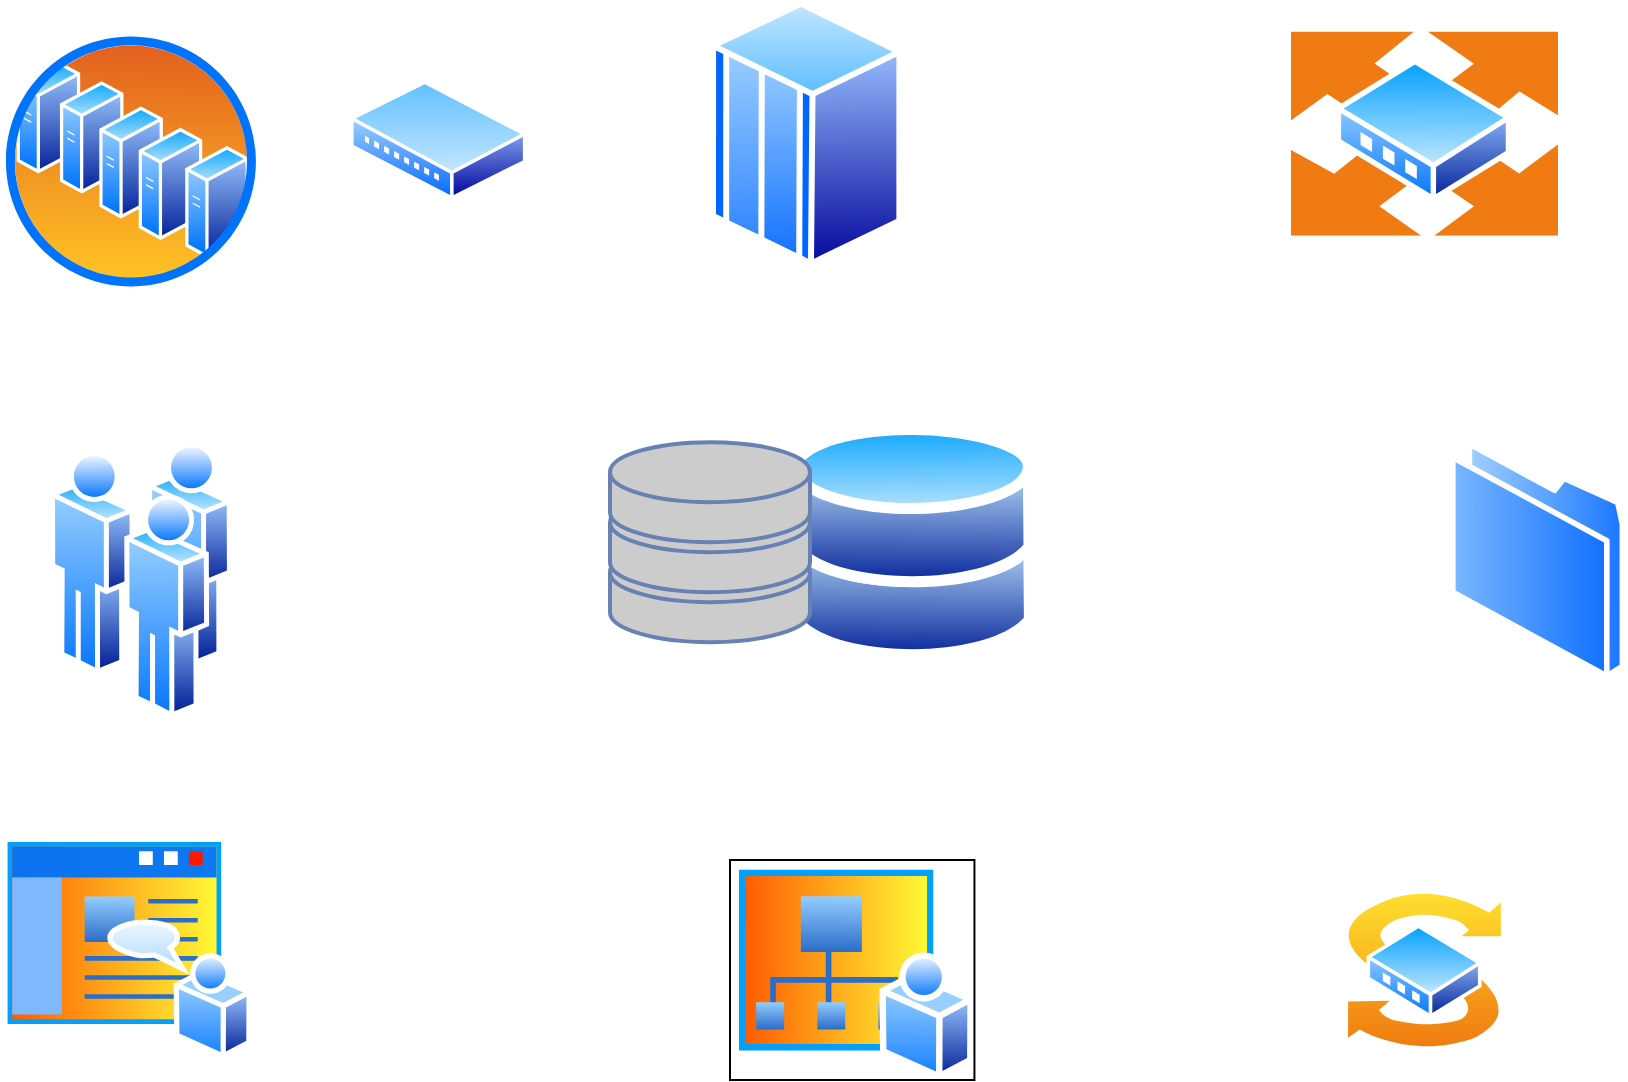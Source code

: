 <mxfile version="14.7.6" type="github" pages="2">
  <diagram id="WzmJHtWN-mCFyKdljRuv" name="Página-1">
    <mxGraphModel dx="1104" dy="692" grid="1" gridSize="10" guides="1" tooltips="1" connect="1" arrows="1" fold="1" page="1" pageScale="1" pageWidth="1100" pageHeight="850" background="none" math="0" shadow="0">
      <root>
        <mxCell id="0" />
        <mxCell id="1" parent="0" />
        <mxCell id="_0pIE6DTACgjI4htQ6qK-1" value="" style="aspect=fixed;perimeter=ellipsePerimeter;html=1;align=center;shadow=0;dashed=0;spacingTop=3;image;image=img/lib/active_directory/databases.svg;" parent="1" vertex="1">
          <mxGeometry x="550" y="291.07" width="122.45" height="120" as="geometry" />
        </mxCell>
        <mxCell id="_0pIE6DTACgjI4htQ6qK-2" value="" style="aspect=fixed;perimeter=ellipsePerimeter;html=1;align=center;shadow=0;dashed=0;spacingTop=3;image;image=img/lib/active_directory/folder.svg;" parent="1" vertex="1">
          <mxGeometry x="880" y="300" width="87.6" height="120" as="geometry" />
        </mxCell>
        <mxCell id="_0pIE6DTACgjI4htQ6qK-3" value="" style="aspect=fixed;perimeter=ellipsePerimeter;html=1;align=center;shadow=0;dashed=0;spacingTop=3;image;image=img/lib/active_directory/mainframe_host.svg;" parent="1" vertex="1">
          <mxGeometry x="510" y="80" width="96.2" height="133.61" as="geometry" />
        </mxCell>
        <mxCell id="_0pIE6DTACgjI4htQ6qK-4" value="" style="aspect=fixed;perimeter=ellipsePerimeter;html=1;align=center;shadow=0;dashed=0;spacingTop=3;image;image=img/lib/active_directory/my_sites.svg;imageBorder=#000000;" parent="1" vertex="1">
          <mxGeometry x="520" y="510" width="122.22" height="110" as="geometry" />
        </mxCell>
        <mxCell id="_0pIE6DTACgjI4htQ6qK-5" value="" style="aspect=fixed;perimeter=ellipsePerimeter;html=1;align=center;shadow=0;dashed=0;spacingTop=3;image;image=img/lib/active_directory/home_page.svg;" parent="1" vertex="1">
          <mxGeometry x="155.46" y="497.1" width="125.46" height="112.9" as="geometry" />
        </mxCell>
        <mxCell id="_0pIE6DTACgjI4htQ6qK-6" value="" style="aspect=fixed;perimeter=ellipsePerimeter;html=1;align=center;shadow=0;dashed=0;spacingTop=3;image;image=img/lib/active_directory/router.svg;" parent="1" vertex="1">
          <mxGeometry x="800" y="95.71" width="134.46" height="102.19" as="geometry" />
        </mxCell>
        <mxCell id="_0pIE6DTACgjI4htQ6qK-8" value="" style="aspect=fixed;perimeter=ellipsePerimeter;html=1;align=center;shadow=0;dashed=0;spacingTop=3;image;image=img/lib/active_directory/server_farm.svg;" parent="1" vertex="1">
          <mxGeometry x="155.46" y="95.71" width="130" height="130" as="geometry" />
        </mxCell>
        <mxCell id="9RDQQ38iNQ1NcraKHZJI-1" value="" style="aspect=fixed;perimeter=ellipsePerimeter;html=1;align=center;shadow=0;dashed=0;spacingTop=3;image;image=img/lib/active_directory/users.svg;" vertex="1" parent="1">
          <mxGeometry x="180" y="301.07" width="90.99" height="137.86" as="geometry" />
        </mxCell>
        <mxCell id="9RDQQ38iNQ1NcraKHZJI-2" value="" style="aspect=fixed;perimeter=ellipsePerimeter;html=1;align=center;shadow=0;dashed=0;spacingTop=3;image;image=img/lib/active_directory/switch.svg;" vertex="1" parent="1">
          <mxGeometry x="827.23" y="525" width="80" height="80" as="geometry" />
        </mxCell>
        <mxCell id="9RDQQ38iNQ1NcraKHZJI-3" value="" style="aspect=fixed;perimeter=ellipsePerimeter;html=1;align=center;shadow=0;dashed=0;spacingTop=3;image;image=img/lib/active_directory/wiring_hub.svg;" vertex="1" parent="1">
          <mxGeometry x="330" y="120" width="88.23" height="60" as="geometry" />
        </mxCell>
        <mxCell id="9RDQQ38iNQ1NcraKHZJI-4" value="" style="fontColor=#0066CC;verticalAlign=top;verticalLabelPosition=bottom;labelPosition=center;align=center;html=1;outlineConnect=0;fillColor=#CCCCCC;strokeColor=#6881B3;gradientColor=none;gradientDirection=north;strokeWidth=2;shape=mxgraph.networks.storage;" vertex="1" parent="1">
          <mxGeometry x="460" y="301.07" width="100" height="100" as="geometry" />
        </mxCell>
      </root>
    </mxGraphModel>
  </diagram>
  <diagram id="hIs9eU6o_Z1y5vRcYG_D" name="Página-2">
    <mxGraphModel dx="1289" dy="692" grid="1" gridSize="10" guides="1" tooltips="1" connect="1" arrows="1" fold="1" page="1" pageScale="1" pageWidth="1100" pageHeight="850" math="0" shadow="0">
      <root>
        <mxCell id="qXyqvQaNa49Ka1ISiUO4-0" />
        <mxCell id="qXyqvQaNa49Ka1ISiUO4-1" parent="qXyqvQaNa49Ka1ISiUO4-0" />
      </root>
    </mxGraphModel>
  </diagram>
</mxfile>
